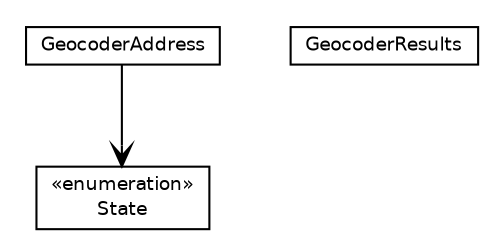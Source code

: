 #!/usr/local/bin/dot
#
# Class diagram 
# Generated by UMLGraph version R5_6 (http://www.umlgraph.org/)
#

digraph G {
	edge [fontname="Helvetica",fontsize=10,labelfontname="Helvetica",labelfontsize=10];
	node [fontname="Helvetica",fontsize=10,shape=plaintext];
	nodesep=0.25;
	ranksep=0.5;
	// net.ljcomputing.geocoder.entity.GeocoderAddress
	c16 [label=<<table title="net.ljcomputing.geocoder.entity.GeocoderAddress" border="0" cellborder="1" cellspacing="0" cellpadding="2" port="p" href="./GeocoderAddress.html">
		<tr><td><table border="0" cellspacing="0" cellpadding="1">
<tr><td align="center" balign="center"> GeocoderAddress </td></tr>
		</table></td></tr>
		</table>>, URL="./GeocoderAddress.html", fontname="Helvetica", fontcolor="black", fontsize=9.0];
	// net.ljcomputing.geocoder.entity.State
	c17 [label=<<table title="net.ljcomputing.geocoder.entity.State" border="0" cellborder="1" cellspacing="0" cellpadding="2" port="p" href="./State.html">
		<tr><td><table border="0" cellspacing="0" cellpadding="1">
<tr><td align="center" balign="center"> &#171;enumeration&#187; </td></tr>
<tr><td align="center" balign="center"> State </td></tr>
		</table></td></tr>
		</table>>, URL="./State.html", fontname="Helvetica", fontcolor="black", fontsize=9.0];
	// net.ljcomputing.geocoder.entity.GeocoderResults
	c18 [label=<<table title="net.ljcomputing.geocoder.entity.GeocoderResults" border="0" cellborder="1" cellspacing="0" cellpadding="2" port="p" href="./GeocoderResults.html">
		<tr><td><table border="0" cellspacing="0" cellpadding="1">
<tr><td align="center" balign="center"> GeocoderResults </td></tr>
		</table></td></tr>
		</table>>, URL="./GeocoderResults.html", fontname="Helvetica", fontcolor="black", fontsize=9.0];
	// net.ljcomputing.geocoder.entity.GeocoderAddress NAVASSOC net.ljcomputing.geocoder.entity.State
	c16:p -> c17:p [taillabel="", label="", headlabel="", fontname="Helvetica", fontcolor="black", fontsize=10.0, color="black", arrowhead=open];
}

